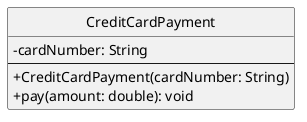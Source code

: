 ' Generated by UML Generator
' Encoded: POwz2i9048JxVOej4oHWdIgIoaQ4FC7cRj75-mbtUu4elhiNspHJV7mpp92LaXRl8ByaB9J8et6KyqKroLoKhoQ6ITwCPtYAPJIIZ6E0luLZOYiwKh9tsZm7nGyWTgQ2M_4pfnwdEXGUE-rgd0wDvYYtkxZGrf2F9MYFDfRPSTlZ6iN25s3WOElh7m
' URL: http://www.plantuml.com/plantuml/uml/POwz2i9048JxVOej4oHWdIgIoaQ4FC7cRj75-mbtUu4elhiNspHJV7mpp92LaXRl8ByaB9J8et6KyqKroLoKhoQ6ITwCPtYAPJIIZ6E0luLZOYiwKh9tsZm7nGyWTgQ2M_4pfnwdEXGUE-rgd0wDvYYtkxZGrf2F9MYFDfRPSTlZ6iN25s3WOElh7m
' Generated on: 2025-08-09T02:50:19.962215700

@startuml
skinparam classAttributeIconSize 0
hide circle

class CreditCardPayment {
  -cardNumber: String
  --
  +CreditCardPayment(cardNumber: String)
  +pay(amount: double): void
}

@enduml